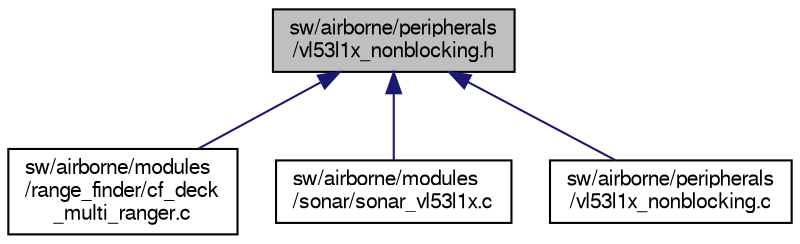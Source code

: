 digraph "sw/airborne/peripherals/vl53l1x_nonblocking.h"
{
  edge [fontname="FreeSans",fontsize="10",labelfontname="FreeSans",labelfontsize="10"];
  node [fontname="FreeSans",fontsize="10",shape=record];
  Node1 [label="sw/airborne/peripherals\l/vl53l1x_nonblocking.h",height=0.2,width=0.4,color="black", fillcolor="grey75", style="filled", fontcolor="black"];
  Node1 -> Node2 [dir="back",color="midnightblue",fontsize="10",style="solid",fontname="FreeSans"];
  Node2 [label="sw/airborne/modules\l/range_finder/cf_deck\l_multi_ranger.c",height=0.2,width=0.4,color="black", fillcolor="white", style="filled",URL="$cf__deck__multi__ranger_8c.html"];
  Node1 -> Node3 [dir="back",color="midnightblue",fontsize="10",style="solid",fontname="FreeSans"];
  Node3 [label="sw/airborne/modules\l/sonar/sonar_vl53l1x.c",height=0.2,width=0.4,color="black", fillcolor="white", style="filled",URL="$sonar__vl53l1x_8c.html"];
  Node1 -> Node4 [dir="back",color="midnightblue",fontsize="10",style="solid",fontname="FreeSans"];
  Node4 [label="sw/airborne/peripherals\l/vl53l1x_nonblocking.c",height=0.2,width=0.4,color="black", fillcolor="white", style="filled",URL="$vl53l1x__nonblocking_8c.html",tooltip="Non-blocking runtime functions for the VL53L1X. "];
}
